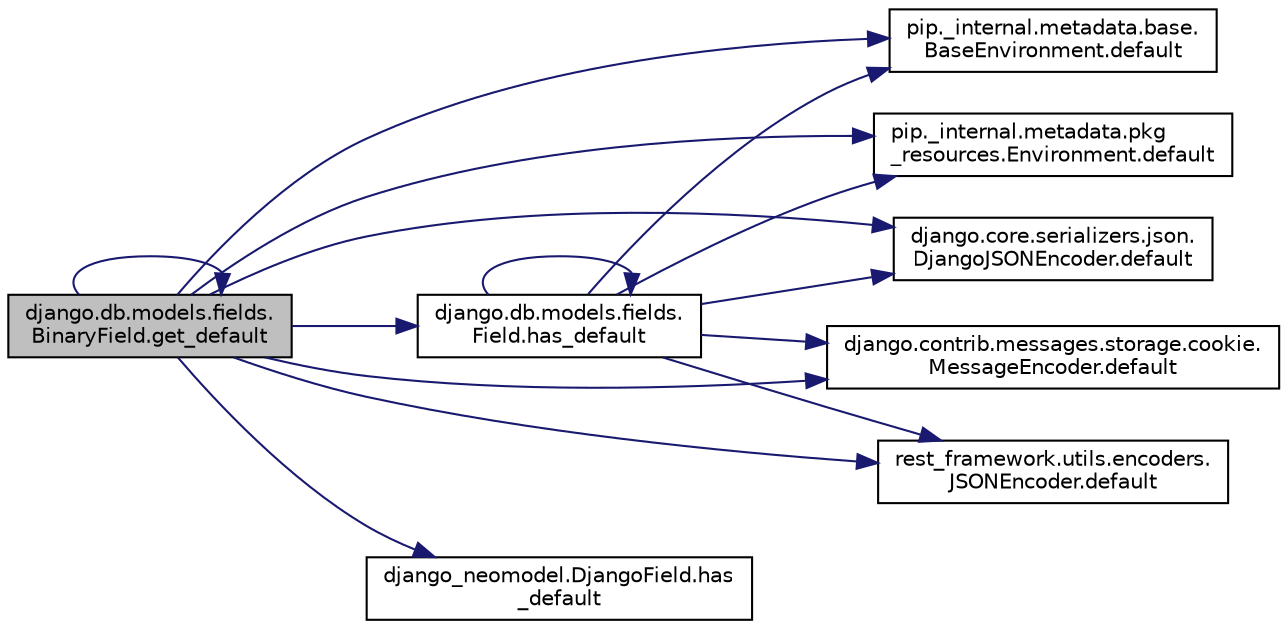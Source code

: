 digraph "django.db.models.fields.BinaryField.get_default"
{
 // LATEX_PDF_SIZE
  edge [fontname="Helvetica",fontsize="10",labelfontname="Helvetica",labelfontsize="10"];
  node [fontname="Helvetica",fontsize="10",shape=record];
  rankdir="LR";
  Node1 [label="django.db.models.fields.\lBinaryField.get_default",height=0.2,width=0.4,color="black", fillcolor="grey75", style="filled", fontcolor="black",tooltip=" "];
  Node1 -> Node2 [color="midnightblue",fontsize="10",style="solid",fontname="Helvetica"];
  Node2 [label="pip._internal.metadata.base.\lBaseEnvironment.default",height=0.2,width=0.4,color="black", fillcolor="white", style="filled",URL="$df/d5d/classpip_1_1__internal_1_1metadata_1_1base_1_1_base_environment.html#aeb459d4ba734c39de0a759ac6dc8ab1c",tooltip=" "];
  Node1 -> Node3 [color="midnightblue",fontsize="10",style="solid",fontname="Helvetica"];
  Node3 [label="pip._internal.metadata.pkg\l_resources.Environment.default",height=0.2,width=0.4,color="black", fillcolor="white", style="filled",URL="$dc/dc3/classpip_1_1__internal_1_1metadata_1_1pkg__resources_1_1_environment.html#a9a8dc37ac2070a7534dc2db018f98e90",tooltip=" "];
  Node1 -> Node4 [color="midnightblue",fontsize="10",style="solid",fontname="Helvetica"];
  Node4 [label="django.core.serializers.json.\lDjangoJSONEncoder.default",height=0.2,width=0.4,color="black", fillcolor="white", style="filled",URL="$d5/d4a/classdjango_1_1core_1_1serializers_1_1json_1_1_django_j_s_o_n_encoder.html#af8357b876eafa2bceaa034dfe19a4243",tooltip=" "];
  Node1 -> Node5 [color="midnightblue",fontsize="10",style="solid",fontname="Helvetica"];
  Node5 [label="django.contrib.messages.storage.cookie.\lMessageEncoder.default",height=0.2,width=0.4,color="black", fillcolor="white", style="filled",URL="$d5/d49/classdjango_1_1contrib_1_1messages_1_1storage_1_1cookie_1_1_message_encoder.html#aec6d7e0564bb099aed7808b68ff9297a",tooltip=" "];
  Node1 -> Node6 [color="midnightblue",fontsize="10",style="solid",fontname="Helvetica"];
  Node6 [label="rest_framework.utils.encoders.\lJSONEncoder.default",height=0.2,width=0.4,color="black", fillcolor="white", style="filled",URL="$df/ddf/classrest__framework_1_1utils_1_1encoders_1_1_j_s_o_n_encoder.html#a46fa2b4fbc9719959e40aaffddc1cb06",tooltip=" "];
  Node1 -> Node1 [color="midnightblue",fontsize="10",style="solid",fontname="Helvetica"];
  Node1 -> Node7 [color="midnightblue",fontsize="10",style="solid",fontname="Helvetica"];
  Node7 [label="django.db.models.fields.\lField.has_default",height=0.2,width=0.4,color="black", fillcolor="white", style="filled",URL="$db/d75/classdjango_1_1db_1_1models_1_1fields_1_1_field.html#aeeb5b005ba6af0a24caac3e4676cd931",tooltip=" "];
  Node7 -> Node2 [color="midnightblue",fontsize="10",style="solid",fontname="Helvetica"];
  Node7 -> Node3 [color="midnightblue",fontsize="10",style="solid",fontname="Helvetica"];
  Node7 -> Node4 [color="midnightblue",fontsize="10",style="solid",fontname="Helvetica"];
  Node7 -> Node5 [color="midnightblue",fontsize="10",style="solid",fontname="Helvetica"];
  Node7 -> Node6 [color="midnightblue",fontsize="10",style="solid",fontname="Helvetica"];
  Node7 -> Node7 [color="midnightblue",fontsize="10",style="solid",fontname="Helvetica"];
  Node1 -> Node8 [color="midnightblue",fontsize="10",style="solid",fontname="Helvetica"];
  Node8 [label="django_neomodel.DjangoField.has\l_default",height=0.2,width=0.4,color="black", fillcolor="white", style="filled",URL="$da/d79/classdjango__neomodel_1_1_django_field.html#a7411f48f63a0be76a07a775756f4970a",tooltip=" "];
}
